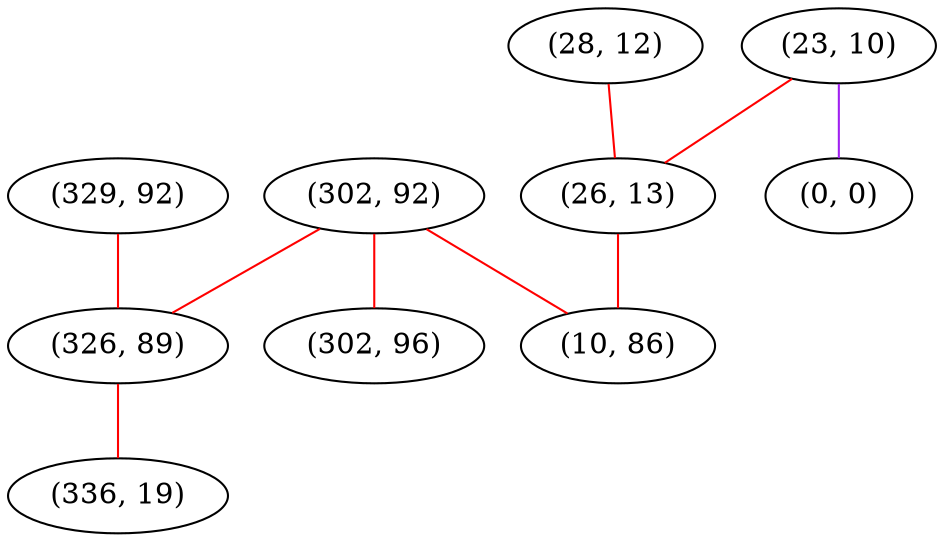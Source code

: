 graph "" {
"(302, 92)";
"(28, 12)";
"(23, 10)";
"(329, 92)";
"(326, 89)";
"(0, 0)";
"(302, 96)";
"(26, 13)";
"(10, 86)";
"(336, 19)";
"(302, 92)" -- "(326, 89)"  [color=red, key=0, weight=1];
"(302, 92)" -- "(10, 86)"  [color=red, key=0, weight=1];
"(302, 92)" -- "(302, 96)"  [color=red, key=0, weight=1];
"(28, 12)" -- "(26, 13)"  [color=red, key=0, weight=1];
"(23, 10)" -- "(26, 13)"  [color=red, key=0, weight=1];
"(23, 10)" -- "(0, 0)"  [color=purple, key=0, weight=4];
"(329, 92)" -- "(326, 89)"  [color=red, key=0, weight=1];
"(326, 89)" -- "(336, 19)"  [color=red, key=0, weight=1];
"(26, 13)" -- "(10, 86)"  [color=red, key=0, weight=1];
}

